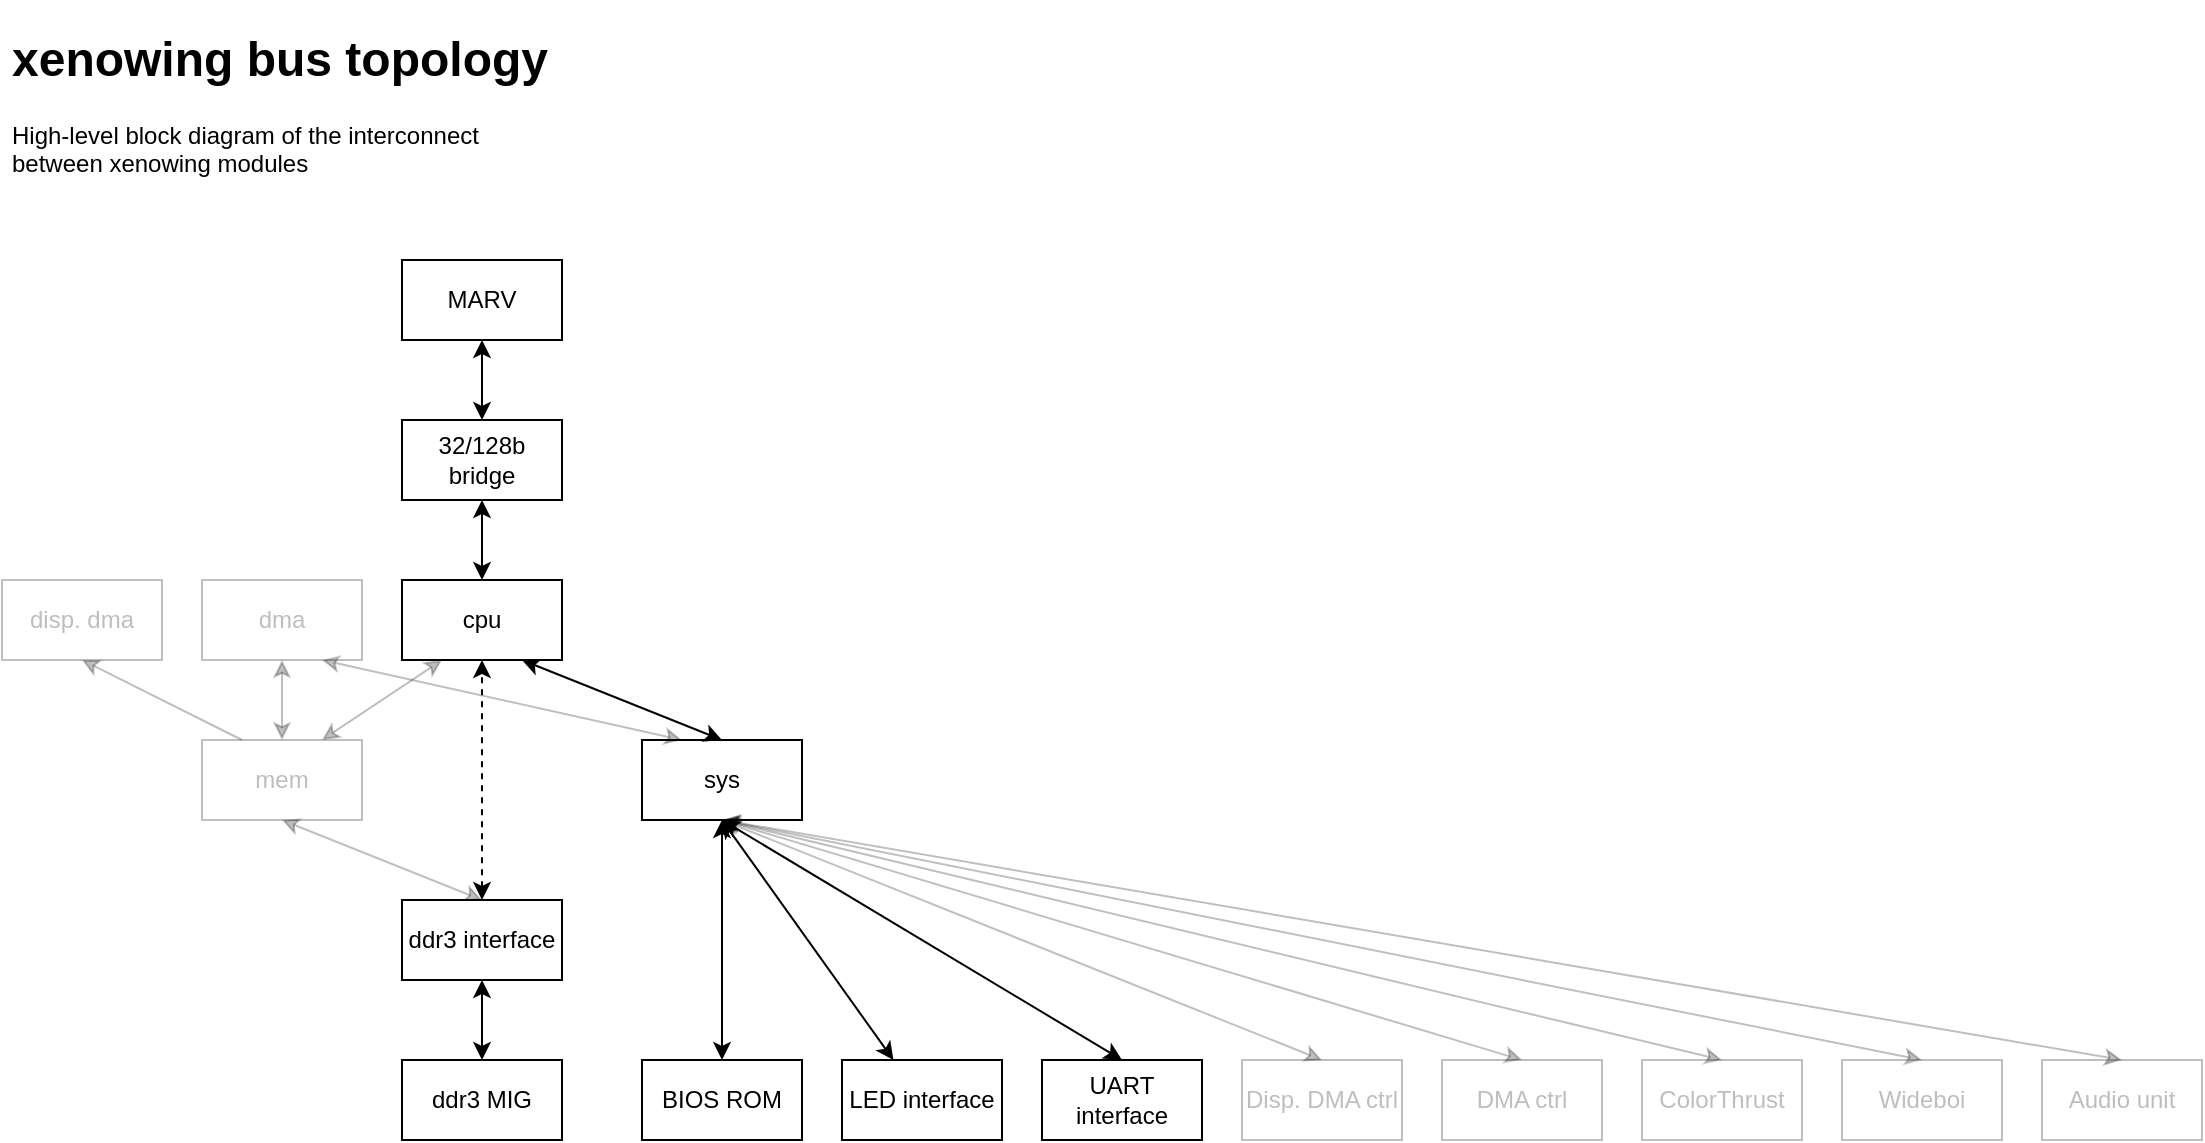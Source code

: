 <mxfile version="12.7.4" type="device"><diagram id="gGD3Bfluzy6zBzOBqWYg" name="Page-1"><mxGraphModel dx="1420" dy="810" grid="1" gridSize="10" guides="1" tooltips="1" connect="1" arrows="1" fold="1" page="1" pageScale="1" pageWidth="1169" pageHeight="827" math="0" shadow="0"><root><mxCell id="0"/><mxCell id="1" parent="0"/><mxCell id="QEOC_7f6bTOVcFMDDibh-16" style="edgeStyle=orthogonalEdgeStyle;rounded=0;orthogonalLoop=1;jettySize=auto;html=1;exitX=0.5;exitY=1;exitDx=0;exitDy=0;entryX=0.5;entryY=0;entryDx=0;entryDy=0;strokeColor=none;startArrow=classic;startFill=1;" parent="1" source="CXCjgq6WlsjHWaYUj9aF-3" target="QEOC_7f6bTOVcFMDDibh-15" edge="1"><mxGeometry relative="1" as="geometry"/></mxCell><mxCell id="QEOC_7f6bTOVcFMDDibh-1" value="MARV" style="rounded=0;whiteSpace=wrap;html=1;" parent="1" vertex="1"><mxGeometry x="240" y="160" width="80" height="40" as="geometry"/></mxCell><mxCell id="QEOC_7f6bTOVcFMDDibh-32" style="edgeStyle=none;rounded=0;orthogonalLoop=1;jettySize=auto;html=1;exitX=0.5;exitY=1;exitDx=0;exitDy=0;startArrow=classic;startFill=1;endArrow=classic;endFill=1;" parent="1" source="QEOC_7f6bTOVcFMDDibh-14" target="QEOC_7f6bTOVcFMDDibh-30" edge="1"><mxGeometry relative="1" as="geometry"/></mxCell><mxCell id="QEOC_7f6bTOVcFMDDibh-14" value="sys" style="rounded=0;whiteSpace=wrap;html=1;" parent="1" vertex="1"><mxGeometry x="360" y="400" width="80" height="40" as="geometry"/></mxCell><mxCell id="QEOC_7f6bTOVcFMDDibh-25" style="rounded=0;orthogonalLoop=1;jettySize=auto;html=1;exitX=0.25;exitY=1;exitDx=0;exitDy=0;entryX=0.75;entryY=0;entryDx=0;entryDy=0;startArrow=classic;startFill=1;opacity=25;" parent="1" source="QEOC_7f6bTOVcFMDDibh-15" target="QEOC_7f6bTOVcFMDDibh-20" edge="1"><mxGeometry relative="1" as="geometry"/></mxCell><mxCell id="QEOC_7f6bTOVcFMDDibh-29" style="edgeStyle=none;rounded=0;orthogonalLoop=1;jettySize=auto;html=1;exitX=0.75;exitY=1;exitDx=0;exitDy=0;entryX=0.5;entryY=0;entryDx=0;entryDy=0;startArrow=classic;startFill=1;endArrow=classic;endFill=1;" parent="1" source="QEOC_7f6bTOVcFMDDibh-15" target="QEOC_7f6bTOVcFMDDibh-14" edge="1"><mxGeometry relative="1" as="geometry"/></mxCell><mxCell id="QEOC_7f6bTOVcFMDDibh-15" value="cpu" style="rounded=0;whiteSpace=wrap;html=1;" parent="1" vertex="1"><mxGeometry x="240" y="320" width="80" height="40" as="geometry"/></mxCell><mxCell id="QEOC_7f6bTOVcFMDDibh-26" style="edgeStyle=orthogonalEdgeStyle;rounded=0;orthogonalLoop=1;jettySize=auto;html=1;exitX=0.5;exitY=1;exitDx=0;exitDy=0;entryX=0.5;entryY=0;entryDx=0;entryDy=0;startArrow=classic;startFill=1;opacity=25;" parent="1" source="QEOC_7f6bTOVcFMDDibh-18" target="QEOC_7f6bTOVcFMDDibh-20" edge="1"><mxGeometry relative="1" as="geometry"/></mxCell><mxCell id="QEOC_7f6bTOVcFMDDibh-28" style="rounded=0;orthogonalLoop=1;jettySize=auto;html=1;exitX=0.75;exitY=1;exitDx=0;exitDy=0;entryX=0.25;entryY=0;entryDx=0;entryDy=0;startArrow=classic;startFill=1;endArrow=classic;endFill=1;opacity=25;" parent="1" source="QEOC_7f6bTOVcFMDDibh-18" target="QEOC_7f6bTOVcFMDDibh-14" edge="1"><mxGeometry relative="1" as="geometry"/></mxCell><mxCell id="QEOC_7f6bTOVcFMDDibh-18" value="dma" style="rounded=0;whiteSpace=wrap;html=1;opacity=25;textOpacity=25;" parent="1" vertex="1"><mxGeometry x="140" y="320" width="80" height="40" as="geometry"/></mxCell><mxCell id="QEOC_7f6bTOVcFMDDibh-27" style="rounded=0;orthogonalLoop=1;jettySize=auto;html=1;exitX=0.5;exitY=1;exitDx=0;exitDy=0;entryX=0.25;entryY=0;entryDx=0;entryDy=0;startArrow=classic;startFill=1;endArrow=none;endFill=0;opacity=25;" parent="1" source="QEOC_7f6bTOVcFMDDibh-19" target="QEOC_7f6bTOVcFMDDibh-20" edge="1"><mxGeometry relative="1" as="geometry"/></mxCell><mxCell id="QEOC_7f6bTOVcFMDDibh-19" value="disp. dma" style="rounded=0;whiteSpace=wrap;html=1;opacity=25;textOpacity=25;" parent="1" vertex="1"><mxGeometry x="40" y="320" width="80" height="40" as="geometry"/></mxCell><mxCell id="QEOC_7f6bTOVcFMDDibh-24" style="rounded=0;orthogonalLoop=1;jettySize=auto;html=1;exitX=0.5;exitY=1;exitDx=0;exitDy=0;entryX=0.5;entryY=0;entryDx=0;entryDy=0;startArrow=classic;startFill=1;opacity=25;" parent="1" source="QEOC_7f6bTOVcFMDDibh-20" target="QEOC_7f6bTOVcFMDDibh-21" edge="1"><mxGeometry relative="1" as="geometry"/></mxCell><mxCell id="QEOC_7f6bTOVcFMDDibh-20" value="mem" style="rounded=0;whiteSpace=wrap;html=1;opacity=25;textOpacity=25;" parent="1" vertex="1"><mxGeometry x="140" y="400" width="80" height="40" as="geometry"/></mxCell><mxCell id="QEOC_7f6bTOVcFMDDibh-23" style="edgeStyle=orthogonalEdgeStyle;rounded=0;orthogonalLoop=1;jettySize=auto;html=1;exitX=0.5;exitY=1;exitDx=0;exitDy=0;entryX=0.5;entryY=0;entryDx=0;entryDy=0;startArrow=classic;startFill=1;" parent="1" source="QEOC_7f6bTOVcFMDDibh-21" target="QEOC_7f6bTOVcFMDDibh-22" edge="1"><mxGeometry relative="1" as="geometry"/></mxCell><mxCell id="QEOC_7f6bTOVcFMDDibh-21" value="ddr3 interface" style="rounded=0;whiteSpace=wrap;html=1;" parent="1" vertex="1"><mxGeometry x="240" y="480" width="80" height="40" as="geometry"/></mxCell><mxCell id="QEOC_7f6bTOVcFMDDibh-22" value="ddr3 MIG" style="rounded=0;whiteSpace=wrap;html=1;" parent="1" vertex="1"><mxGeometry x="240" y="560" width="80" height="40" as="geometry"/></mxCell><mxCell id="QEOC_7f6bTOVcFMDDibh-30" value="LED interface" style="rounded=0;whiteSpace=wrap;html=1;" parent="1" vertex="1"><mxGeometry x="460" y="560" width="80" height="40" as="geometry"/></mxCell><mxCell id="QEOC_7f6bTOVcFMDDibh-33" style="edgeStyle=none;rounded=0;orthogonalLoop=1;jettySize=auto;html=1;exitX=0.5;exitY=0;exitDx=0;exitDy=0;entryX=0.5;entryY=1;entryDx=0;entryDy=0;startArrow=classic;startFill=1;endArrow=classic;endFill=1;" parent="1" source="QEOC_7f6bTOVcFMDDibh-31" target="QEOC_7f6bTOVcFMDDibh-14" edge="1"><mxGeometry relative="1" as="geometry"/></mxCell><mxCell id="QEOC_7f6bTOVcFMDDibh-31" value="UART interface" style="rounded=0;whiteSpace=wrap;html=1;" parent="1" vertex="1"><mxGeometry x="560" y="560" width="80" height="40" as="geometry"/></mxCell><mxCell id="QEOC_7f6bTOVcFMDDibh-35" style="edgeStyle=none;rounded=0;orthogonalLoop=1;jettySize=auto;html=1;exitX=0.5;exitY=0;exitDx=0;exitDy=0;entryX=0.5;entryY=1;entryDx=0;entryDy=0;startArrow=classic;startFill=1;endArrow=classic;endFill=1;opacity=25;" parent="1" source="QEOC_7f6bTOVcFMDDibh-34" target="QEOC_7f6bTOVcFMDDibh-14" edge="1"><mxGeometry relative="1" as="geometry"/></mxCell><mxCell id="QEOC_7f6bTOVcFMDDibh-34" value="DMA ctrl" style="rounded=0;whiteSpace=wrap;html=1;opacity=25;textOpacity=25;" parent="1" vertex="1"><mxGeometry x="760" y="560" width="80" height="40" as="geometry"/></mxCell><mxCell id="QEOC_7f6bTOVcFMDDibh-37" style="edgeStyle=none;rounded=0;orthogonalLoop=1;jettySize=auto;html=1;exitX=0.5;exitY=0;exitDx=0;exitDy=0;entryX=0.5;entryY=1;entryDx=0;entryDy=0;startArrow=classic;startFill=1;endArrow=classic;endFill=1;opacity=25;" parent="1" source="QEOC_7f6bTOVcFMDDibh-36" target="QEOC_7f6bTOVcFMDDibh-14" edge="1"><mxGeometry relative="1" as="geometry"/></mxCell><mxCell id="QEOC_7f6bTOVcFMDDibh-36" value="Disp. DMA ctrl" style="rounded=0;whiteSpace=wrap;html=1;opacity=25;textOpacity=25;" parent="1" vertex="1"><mxGeometry x="660" y="560" width="80" height="40" as="geometry"/></mxCell><mxCell id="QEOC_7f6bTOVcFMDDibh-39" style="edgeStyle=none;rounded=0;orthogonalLoop=1;jettySize=auto;html=1;exitX=0.5;exitY=0;exitDx=0;exitDy=0;entryX=0.5;entryY=1;entryDx=0;entryDy=0;startArrow=classic;startFill=1;endArrow=classic;endFill=1;opacity=25;" parent="1" source="QEOC_7f6bTOVcFMDDibh-38" target="QEOC_7f6bTOVcFMDDibh-14" edge="1"><mxGeometry relative="1" as="geometry"/></mxCell><mxCell id="QEOC_7f6bTOVcFMDDibh-38" value="ColorThrust" style="rounded=0;whiteSpace=wrap;html=1;opacity=25;textOpacity=25;" parent="1" vertex="1"><mxGeometry x="860" y="560" width="80" height="40" as="geometry"/></mxCell><mxCell id="QEOC_7f6bTOVcFMDDibh-41" value="&lt;h1&gt;xenowing bus topology&lt;/h1&gt;&lt;p&gt;High-level block diagram of the interconnect between xenowing modules&lt;/p&gt;" style="text;html=1;strokeColor=none;fillColor=none;spacing=5;spacingTop=-20;whiteSpace=wrap;overflow=hidden;rounded=0;" parent="1" vertex="1"><mxGeometry x="40" y="40" width="280" height="120" as="geometry"/></mxCell><mxCell id="QEOC_7f6bTOVcFMDDibh-43" style="edgeStyle=none;rounded=0;orthogonalLoop=1;jettySize=auto;html=1;exitX=0.5;exitY=0;exitDx=0;exitDy=0;entryX=0.5;entryY=1;entryDx=0;entryDy=0;startArrow=classic;startFill=1;endArrow=classic;endFill=1;opacity=25;" parent="1" source="QEOC_7f6bTOVcFMDDibh-42" target="QEOC_7f6bTOVcFMDDibh-14" edge="1"><mxGeometry relative="1" as="geometry"/></mxCell><mxCell id="QEOC_7f6bTOVcFMDDibh-42" value="Wideboi" style="rounded=0;whiteSpace=wrap;html=1;opacity=25;textOpacity=25;" parent="1" vertex="1"><mxGeometry x="960" y="560" width="80" height="40" as="geometry"/></mxCell><mxCell id="CXCjgq6WlsjHWaYUj9aF-1" value="BIOS ROM" style="rounded=0;whiteSpace=wrap;html=1;" vertex="1" parent="1"><mxGeometry x="360" y="560" width="80" height="40" as="geometry"/></mxCell><mxCell id="CXCjgq6WlsjHWaYUj9aF-2" value="" style="endArrow=classic;startArrow=classic;html=1;entryX=0.5;entryY=1;entryDx=0;entryDy=0;exitX=0.5;exitY=0;exitDx=0;exitDy=0;" edge="1" parent="1" source="CXCjgq6WlsjHWaYUj9aF-1" target="QEOC_7f6bTOVcFMDDibh-14"><mxGeometry width="50" height="50" relative="1" as="geometry"><mxPoint x="160" y="490" as="sourcePoint"/><mxPoint x="210" y="440" as="targetPoint"/></mxGeometry></mxCell><mxCell id="CXCjgq6WlsjHWaYUj9aF-3" value="32/128b bridge" style="rounded=0;whiteSpace=wrap;html=1;" vertex="1" parent="1"><mxGeometry x="240" y="240" width="80" height="40" as="geometry"/></mxCell><mxCell id="CXCjgq6WlsjHWaYUj9aF-4" style="edgeStyle=orthogonalEdgeStyle;rounded=0;orthogonalLoop=1;jettySize=auto;html=1;exitX=0.5;exitY=1;exitDx=0;exitDy=0;entryX=0.5;entryY=0;entryDx=0;entryDy=0;strokeColor=none;startArrow=classic;startFill=1;" edge="1" parent="1" source="QEOC_7f6bTOVcFMDDibh-1" target="CXCjgq6WlsjHWaYUj9aF-3"><mxGeometry relative="1" as="geometry"><mxPoint x="280" y="200" as="sourcePoint"/><mxPoint x="280" y="320" as="targetPoint"/></mxGeometry></mxCell><mxCell id="CXCjgq6WlsjHWaYUj9aF-5" value="" style="endArrow=classic;startArrow=classic;html=1;exitX=0.5;exitY=0;exitDx=0;exitDy=0;entryX=0.5;entryY=1;entryDx=0;entryDy=0;" edge="1" parent="1" source="CXCjgq6WlsjHWaYUj9aF-3" target="QEOC_7f6bTOVcFMDDibh-1"><mxGeometry width="50" height="50" relative="1" as="geometry"><mxPoint x="410" y="260" as="sourcePoint"/><mxPoint x="460" y="210" as="targetPoint"/></mxGeometry></mxCell><mxCell id="CXCjgq6WlsjHWaYUj9aF-6" value="" style="endArrow=classic;startArrow=classic;html=1;exitX=0.5;exitY=0;exitDx=0;exitDy=0;entryX=0.5;entryY=1;entryDx=0;entryDy=0;" edge="1" parent="1" source="QEOC_7f6bTOVcFMDDibh-15" target="CXCjgq6WlsjHWaYUj9aF-3"><mxGeometry width="50" height="50" relative="1" as="geometry"><mxPoint x="290" y="250" as="sourcePoint"/><mxPoint x="290" y="210" as="targetPoint"/></mxGeometry></mxCell><mxCell id="CXCjgq6WlsjHWaYUj9aF-7" value="Audio unit" style="rounded=0;whiteSpace=wrap;html=1;opacity=25;textOpacity=25;" vertex="1" parent="1"><mxGeometry x="1060" y="560" width="80" height="40" as="geometry"/></mxCell><mxCell id="CXCjgq6WlsjHWaYUj9aF-8" value="" style="endArrow=classic;startArrow=classic;html=1;exitX=0.5;exitY=1;exitDx=0;exitDy=0;entryX=0.5;entryY=0;entryDx=0;entryDy=0;opacity=25;" edge="1" parent="1" source="QEOC_7f6bTOVcFMDDibh-14" target="CXCjgq6WlsjHWaYUj9aF-7"><mxGeometry width="50" height="50" relative="1" as="geometry"><mxPoint x="950" y="460" as="sourcePoint"/><mxPoint x="1000" y="410" as="targetPoint"/></mxGeometry></mxCell><mxCell id="CXCjgq6WlsjHWaYUj9aF-9" value="" style="endArrow=classic;startArrow=classic;html=1;exitX=0.5;exitY=0;exitDx=0;exitDy=0;entryX=0.5;entryY=1;entryDx=0;entryDy=0;dashed=1;" edge="1" parent="1" source="QEOC_7f6bTOVcFMDDibh-21" target="QEOC_7f6bTOVcFMDDibh-15"><mxGeometry width="50" height="50" relative="1" as="geometry"><mxPoint x="460" y="350" as="sourcePoint"/><mxPoint x="530" y="320" as="targetPoint"/></mxGeometry></mxCell></root></mxGraphModel></diagram></mxfile>